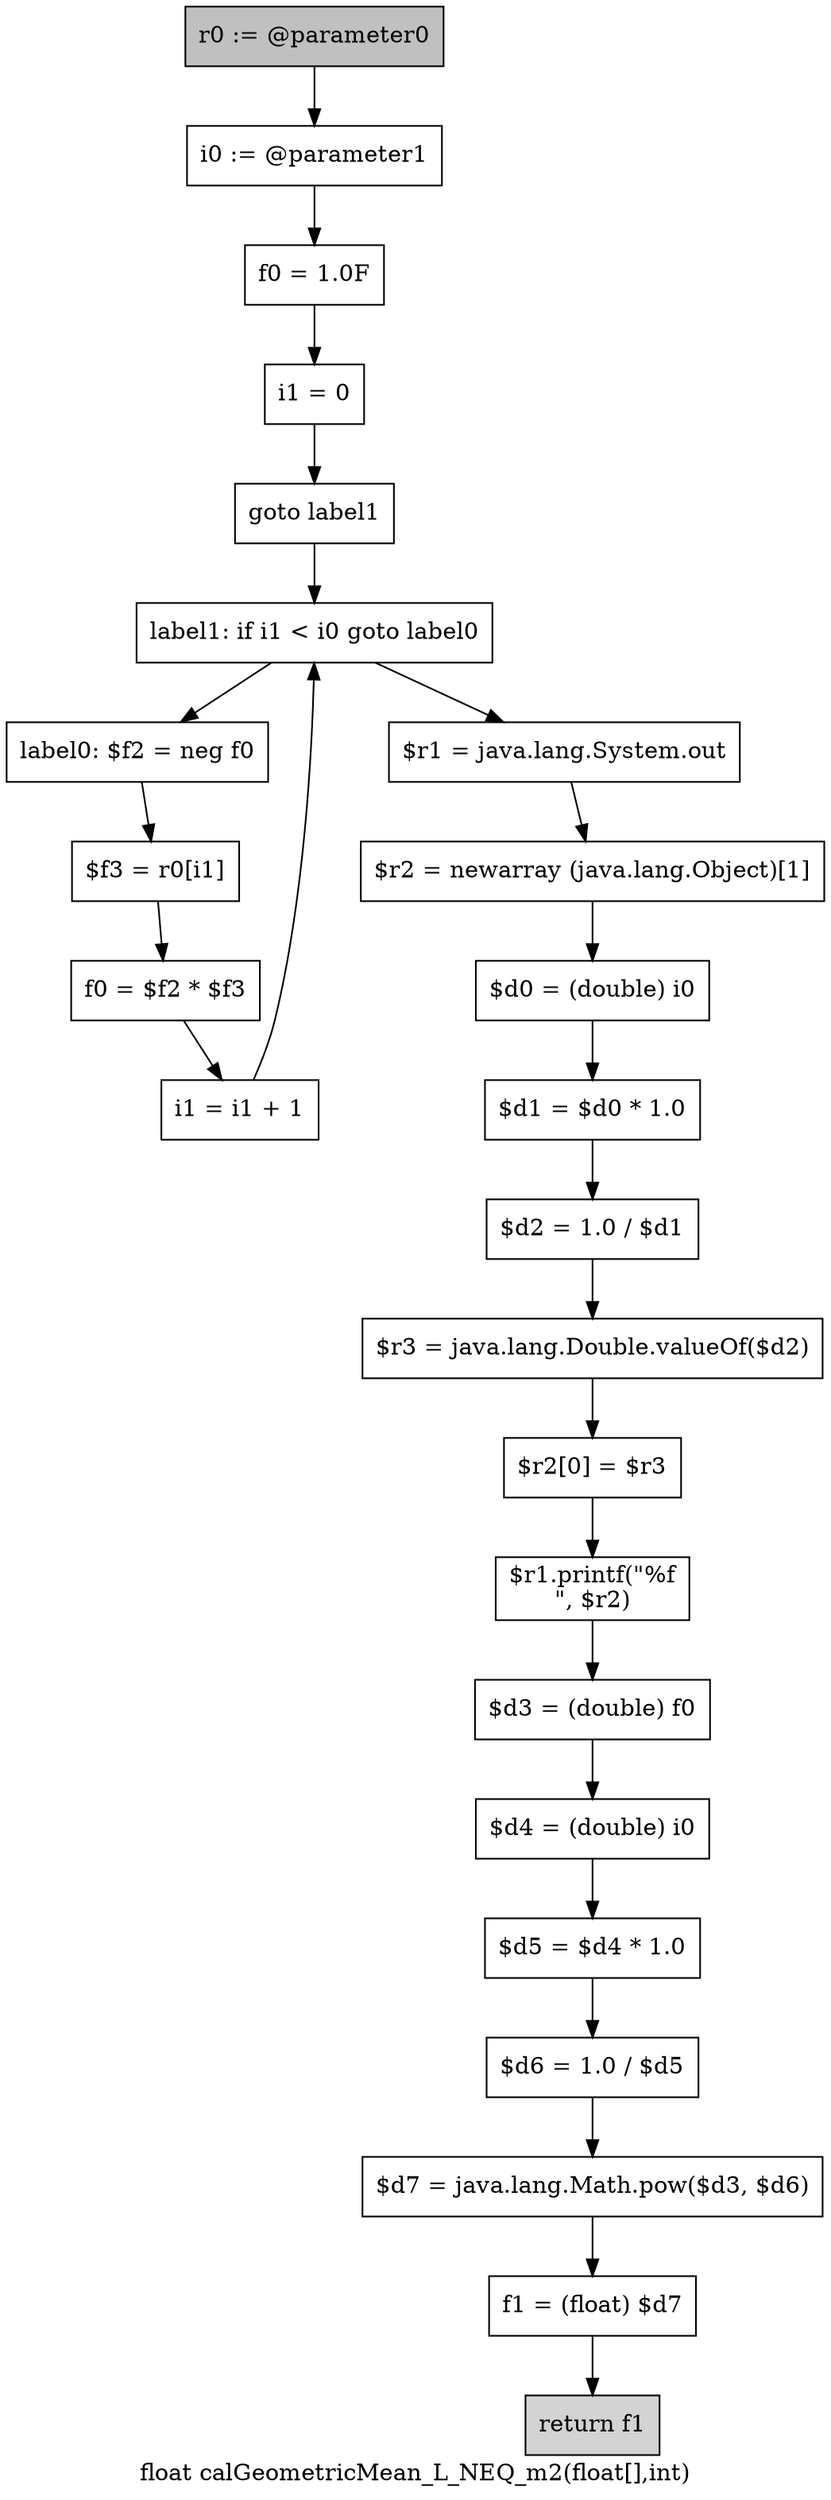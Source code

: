 digraph "float calGeometricMean_L_NEQ_m2(float[],int)" {
    label="float calGeometricMean_L_NEQ_m2(float[],int)";
    node [shape=box];
    "0" [style=filled,fillcolor=gray,label="r0 := @parameter0",];
    "1" [label="i0 := @parameter1",];
    "0"->"1";
    "2" [label="f0 = 1.0F",];
    "1"->"2";
    "3" [label="i1 = 0",];
    "2"->"3";
    "4" [label="goto label1",];
    "3"->"4";
    "9" [label="label1: if i1 < i0 goto label0",];
    "4"->"9";
    "5" [label="label0: $f2 = neg f0",];
    "6" [label="$f3 = r0[i1]",];
    "5"->"6";
    "7" [label="f0 = $f2 * $f3",];
    "6"->"7";
    "8" [label="i1 = i1 + 1",];
    "7"->"8";
    "8"->"9";
    "9"->"5";
    "10" [label="$r1 = java.lang.System.out",];
    "9"->"10";
    "11" [label="$r2 = newarray (java.lang.Object)[1]",];
    "10"->"11";
    "12" [label="$d0 = (double) i0",];
    "11"->"12";
    "13" [label="$d1 = $d0 * 1.0",];
    "12"->"13";
    "14" [label="$d2 = 1.0 / $d1",];
    "13"->"14";
    "15" [label="$r3 = java.lang.Double.valueOf($d2)",];
    "14"->"15";
    "16" [label="$r2[0] = $r3",];
    "15"->"16";
    "17" [label="$r1.printf(\"%f\n\", $r2)",];
    "16"->"17";
    "18" [label="$d3 = (double) f0",];
    "17"->"18";
    "19" [label="$d4 = (double) i0",];
    "18"->"19";
    "20" [label="$d5 = $d4 * 1.0",];
    "19"->"20";
    "21" [label="$d6 = 1.0 / $d5",];
    "20"->"21";
    "22" [label="$d7 = java.lang.Math.pow($d3, $d6)",];
    "21"->"22";
    "23" [label="f1 = (float) $d7",];
    "22"->"23";
    "24" [style=filled,fillcolor=lightgray,label="return f1",];
    "23"->"24";
}
